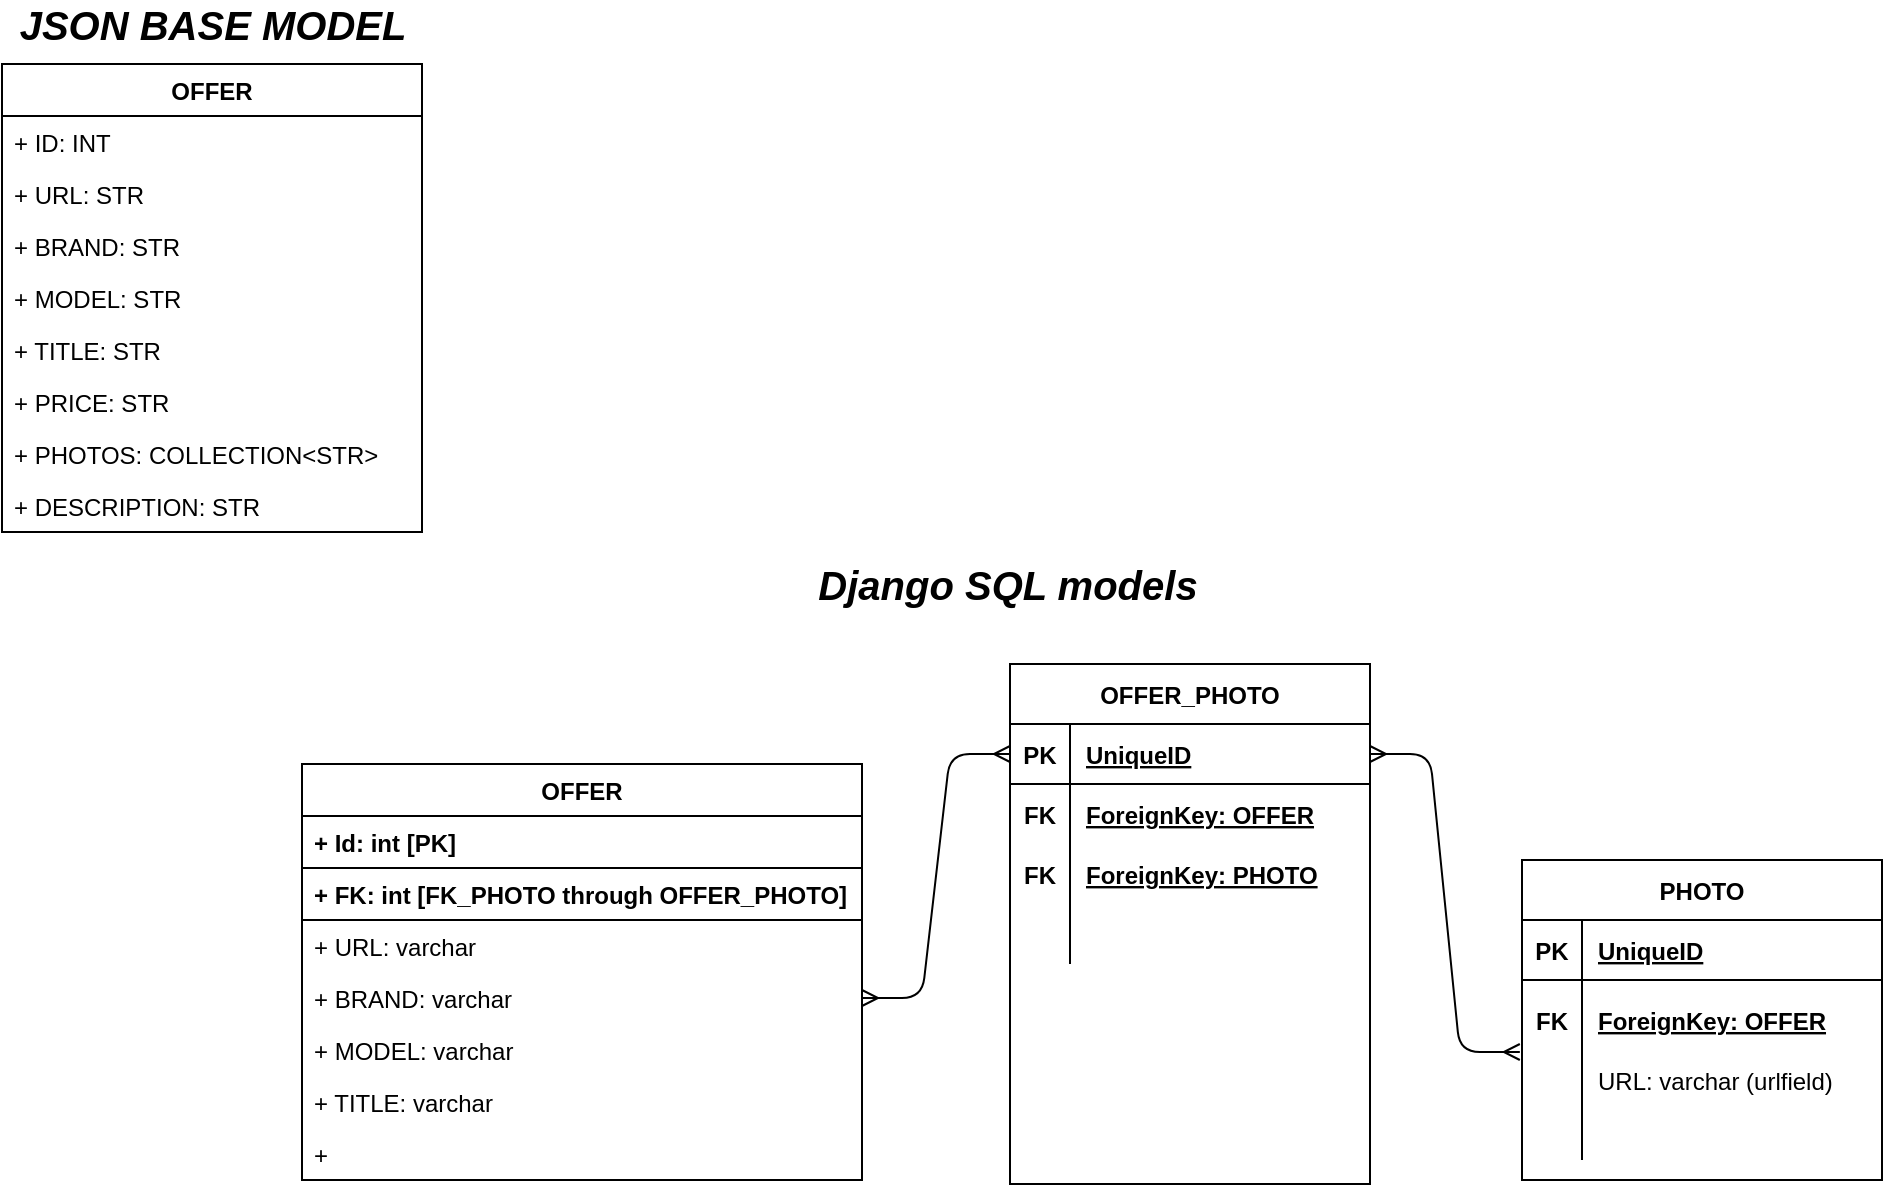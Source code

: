<mxfile version="14.1.4" type="github">
  <diagram id="26IhLPuL8zWspD4u7b_o" name="Page-1">
    <mxGraphModel dx="2249" dy="831" grid="1" gridSize="10" guides="1" tooltips="1" connect="1" arrows="1" fold="1" page="1" pageScale="1" pageWidth="827" pageHeight="1169" math="0" shadow="0">
      <root>
        <mxCell id="0" />
        <mxCell id="1" parent="0" />
        <mxCell id="PKhUflD0c0ka5kPyzg1w-19" value="OFFER" style="swimlane;fontStyle=1;childLayout=stackLayout;horizontal=1;startSize=26;fillColor=none;horizontalStack=0;resizeParent=1;resizeParentMax=0;resizeLast=0;collapsible=1;marginBottom=0;" parent="1" vertex="1">
          <mxGeometry x="-180" y="40" width="210" height="234" as="geometry" />
        </mxCell>
        <mxCell id="PKhUflD0c0ka5kPyzg1w-20" value="+ ID: INT" style="text;strokeColor=none;fillColor=none;align=left;verticalAlign=top;spacingLeft=4;spacingRight=4;overflow=hidden;rotatable=0;points=[[0,0.5],[1,0.5]];portConstraint=eastwest;" parent="PKhUflD0c0ka5kPyzg1w-19" vertex="1">
          <mxGeometry y="26" width="210" height="26" as="geometry" />
        </mxCell>
        <mxCell id="PKhUflD0c0ka5kPyzg1w-21" value="+ URL: STR" style="text;strokeColor=none;fillColor=none;align=left;verticalAlign=top;spacingLeft=4;spacingRight=4;overflow=hidden;rotatable=0;points=[[0,0.5],[1,0.5]];portConstraint=eastwest;" parent="PKhUflD0c0ka5kPyzg1w-19" vertex="1">
          <mxGeometry y="52" width="210" height="26" as="geometry" />
        </mxCell>
        <mxCell id="PKhUflD0c0ka5kPyzg1w-24" value="+ BRAND: STR&#xa;" style="text;strokeColor=none;fillColor=none;align=left;verticalAlign=top;spacingLeft=4;spacingRight=4;overflow=hidden;rotatable=0;points=[[0,0.5],[1,0.5]];portConstraint=eastwest;" parent="PKhUflD0c0ka5kPyzg1w-19" vertex="1">
          <mxGeometry y="78" width="210" height="26" as="geometry" />
        </mxCell>
        <mxCell id="PKhUflD0c0ka5kPyzg1w-22" value="+ MODEL: STR&#xa;" style="text;strokeColor=none;fillColor=none;align=left;verticalAlign=top;spacingLeft=4;spacingRight=4;overflow=hidden;rotatable=0;points=[[0,0.5],[1,0.5]];portConstraint=eastwest;" parent="PKhUflD0c0ka5kPyzg1w-19" vertex="1">
          <mxGeometry y="104" width="210" height="26" as="geometry" />
        </mxCell>
        <mxCell id="PKhUflD0c0ka5kPyzg1w-25" value="+ TITLE: STR&#xa;" style="text;strokeColor=none;fillColor=none;align=left;verticalAlign=top;spacingLeft=4;spacingRight=4;overflow=hidden;rotatable=0;points=[[0,0.5],[1,0.5]];portConstraint=eastwest;" parent="PKhUflD0c0ka5kPyzg1w-19" vertex="1">
          <mxGeometry y="130" width="210" height="26" as="geometry" />
        </mxCell>
        <mxCell id="PKhUflD0c0ka5kPyzg1w-26" value="+ PRICE: STR&#xa;" style="text;strokeColor=none;fillColor=none;align=left;verticalAlign=top;spacingLeft=4;spacingRight=4;overflow=hidden;rotatable=0;points=[[0,0.5],[1,0.5]];portConstraint=eastwest;" parent="PKhUflD0c0ka5kPyzg1w-19" vertex="1">
          <mxGeometry y="156" width="210" height="26" as="geometry" />
        </mxCell>
        <mxCell id="PKhUflD0c0ka5kPyzg1w-27" value="+ PHOTOS: COLLECTION&lt;STR&gt;&#xa;" style="text;strokeColor=none;fillColor=none;align=left;verticalAlign=top;spacingLeft=4;spacingRight=4;overflow=hidden;rotatable=0;points=[[0,0.5],[1,0.5]];portConstraint=eastwest;" parent="PKhUflD0c0ka5kPyzg1w-19" vertex="1">
          <mxGeometry y="182" width="210" height="26" as="geometry" />
        </mxCell>
        <mxCell id="PKhUflD0c0ka5kPyzg1w-28" value="+ DESCRIPTION: STR&#xa;" style="text;strokeColor=none;fillColor=none;align=left;verticalAlign=top;spacingLeft=4;spacingRight=4;overflow=hidden;rotatable=0;points=[[0,0.5],[1,0.5]];portConstraint=eastwest;" parent="PKhUflD0c0ka5kPyzg1w-19" vertex="1">
          <mxGeometry y="208" width="210" height="26" as="geometry" />
        </mxCell>
        <mxCell id="PKhUflD0c0ka5kPyzg1w-29" value="PHOTO" style="shape=table;startSize=30;container=1;collapsible=1;childLayout=tableLayout;fixedRows=1;rowLines=0;fontStyle=1;align=center;resizeLast=1;" parent="1" vertex="1">
          <mxGeometry x="580" y="438" width="180" height="160" as="geometry" />
        </mxCell>
        <mxCell id="PKhUflD0c0ka5kPyzg1w-30" value="" style="shape=partialRectangle;collapsible=0;dropTarget=0;pointerEvents=0;fillColor=none;top=0;left=0;bottom=1;right=0;points=[[0,0.5],[1,0.5]];portConstraint=eastwest;" parent="PKhUflD0c0ka5kPyzg1w-29" vertex="1">
          <mxGeometry y="30" width="180" height="30" as="geometry" />
        </mxCell>
        <mxCell id="PKhUflD0c0ka5kPyzg1w-31" value="PK" style="shape=partialRectangle;connectable=0;fillColor=none;top=0;left=0;bottom=0;right=0;fontStyle=1;overflow=hidden;" parent="PKhUflD0c0ka5kPyzg1w-30" vertex="1">
          <mxGeometry width="30" height="30" as="geometry" />
        </mxCell>
        <mxCell id="PKhUflD0c0ka5kPyzg1w-32" value="UniqueID" style="shape=partialRectangle;connectable=0;fillColor=none;top=0;left=0;bottom=0;right=0;align=left;spacingLeft=6;fontStyle=5;overflow=hidden;" parent="PKhUflD0c0ka5kPyzg1w-30" vertex="1">
          <mxGeometry x="30" width="150" height="30" as="geometry" />
        </mxCell>
        <mxCell id="PKhUflD0c0ka5kPyzg1w-33" value="" style="shape=partialRectangle;collapsible=0;dropTarget=0;pointerEvents=0;fillColor=none;top=0;left=0;bottom=0;right=0;points=[[0,0.5],[1,0.5]];portConstraint=eastwest;" parent="PKhUflD0c0ka5kPyzg1w-29" vertex="1">
          <mxGeometry y="60" width="180" height="30" as="geometry" />
        </mxCell>
        <mxCell id="PKhUflD0c0ka5kPyzg1w-34" value="" style="shape=partialRectangle;connectable=0;fillColor=none;top=0;left=0;bottom=0;right=0;editable=1;overflow=hidden;" parent="PKhUflD0c0ka5kPyzg1w-33" vertex="1">
          <mxGeometry width="30" height="30" as="geometry" />
        </mxCell>
        <mxCell id="PKhUflD0c0ka5kPyzg1w-35" value="" style="shape=partialRectangle;connectable=0;fillColor=none;top=0;left=0;bottom=0;right=0;align=left;spacingLeft=6;overflow=hidden;" parent="PKhUflD0c0ka5kPyzg1w-33" vertex="1">
          <mxGeometry x="30" width="150" height="30" as="geometry" />
        </mxCell>
        <mxCell id="PKhUflD0c0ka5kPyzg1w-36" value="" style="shape=partialRectangle;collapsible=0;dropTarget=0;pointerEvents=0;fillColor=none;top=0;left=0;bottom=0;right=0;points=[[0,0.5],[1,0.5]];portConstraint=eastwest;" parent="PKhUflD0c0ka5kPyzg1w-29" vertex="1">
          <mxGeometry y="90" width="180" height="30" as="geometry" />
        </mxCell>
        <mxCell id="PKhUflD0c0ka5kPyzg1w-37" value="" style="shape=partialRectangle;connectable=0;fillColor=none;top=0;left=0;bottom=0;right=0;editable=1;overflow=hidden;" parent="PKhUflD0c0ka5kPyzg1w-36" vertex="1">
          <mxGeometry width="30" height="30" as="geometry" />
        </mxCell>
        <mxCell id="PKhUflD0c0ka5kPyzg1w-38" value="" style="shape=partialRectangle;connectable=0;fillColor=none;top=0;left=0;bottom=0;right=0;align=left;spacingLeft=6;overflow=hidden;" parent="PKhUflD0c0ka5kPyzg1w-36" vertex="1">
          <mxGeometry x="30" width="150" height="30" as="geometry" />
        </mxCell>
        <mxCell id="PKhUflD0c0ka5kPyzg1w-39" value="" style="shape=partialRectangle;collapsible=0;dropTarget=0;pointerEvents=0;fillColor=none;top=0;left=0;bottom=0;right=0;points=[[0,0.5],[1,0.5]];portConstraint=eastwest;" parent="PKhUflD0c0ka5kPyzg1w-29" vertex="1">
          <mxGeometry y="120" width="180" height="30" as="geometry" />
        </mxCell>
        <mxCell id="PKhUflD0c0ka5kPyzg1w-40" value="" style="shape=partialRectangle;connectable=0;fillColor=none;top=0;left=0;bottom=0;right=0;editable=1;overflow=hidden;" parent="PKhUflD0c0ka5kPyzg1w-39" vertex="1">
          <mxGeometry width="30" height="30" as="geometry" />
        </mxCell>
        <mxCell id="PKhUflD0c0ka5kPyzg1w-41" value="" style="shape=partialRectangle;connectable=0;fillColor=none;top=0;left=0;bottom=0;right=0;align=left;spacingLeft=6;overflow=hidden;" parent="PKhUflD0c0ka5kPyzg1w-39" vertex="1">
          <mxGeometry x="30" width="150" height="30" as="geometry" />
        </mxCell>
        <mxCell id="PKhUflD0c0ka5kPyzg1w-55" value="OFFER_PHOTO" style="shape=table;startSize=30;container=1;collapsible=1;childLayout=tableLayout;fixedRows=1;rowLines=0;fontStyle=1;align=center;resizeLast=1;" parent="1" vertex="1">
          <mxGeometry x="324" y="340" width="180" height="260" as="geometry" />
        </mxCell>
        <mxCell id="PKhUflD0c0ka5kPyzg1w-56" value="" style="shape=partialRectangle;collapsible=0;dropTarget=0;pointerEvents=0;fillColor=none;top=0;left=0;bottom=1;right=0;points=[[0,0.5],[1,0.5]];portConstraint=eastwest;" parent="PKhUflD0c0ka5kPyzg1w-55" vertex="1">
          <mxGeometry y="30" width="180" height="30" as="geometry" />
        </mxCell>
        <mxCell id="PKhUflD0c0ka5kPyzg1w-57" value="PK" style="shape=partialRectangle;connectable=0;fillColor=none;top=0;left=0;bottom=0;right=0;fontStyle=1;overflow=hidden;" parent="PKhUflD0c0ka5kPyzg1w-56" vertex="1">
          <mxGeometry width="30" height="30" as="geometry" />
        </mxCell>
        <mxCell id="PKhUflD0c0ka5kPyzg1w-58" value="UniqueID" style="shape=partialRectangle;connectable=0;fillColor=none;top=0;left=0;bottom=0;right=0;align=left;spacingLeft=6;fontStyle=5;overflow=hidden;" parent="PKhUflD0c0ka5kPyzg1w-56" vertex="1">
          <mxGeometry x="30" width="150" height="30" as="geometry" />
        </mxCell>
        <mxCell id="PKhUflD0c0ka5kPyzg1w-62" value="" style="shape=partialRectangle;collapsible=0;dropTarget=0;pointerEvents=0;fillColor=none;top=0;left=0;bottom=0;right=0;points=[[0,0.5],[1,0.5]];portConstraint=eastwest;fontStyle=1" parent="PKhUflD0c0ka5kPyzg1w-55" vertex="1">
          <mxGeometry y="60" width="180" height="30" as="geometry" />
        </mxCell>
        <mxCell id="PKhUflD0c0ka5kPyzg1w-63" value="" style="shape=partialRectangle;connectable=0;fillColor=none;top=0;left=0;bottom=0;right=0;editable=1;overflow=hidden;" parent="PKhUflD0c0ka5kPyzg1w-62" vertex="1">
          <mxGeometry width="30" height="30" as="geometry" />
        </mxCell>
        <mxCell id="PKhUflD0c0ka5kPyzg1w-64" value="" style="shape=partialRectangle;connectable=0;fillColor=none;top=0;left=0;bottom=0;right=0;align=left;spacingLeft=6;overflow=hidden;" parent="PKhUflD0c0ka5kPyzg1w-62" vertex="1">
          <mxGeometry x="30" width="150" height="30" as="geometry" />
        </mxCell>
        <mxCell id="PKhUflD0c0ka5kPyzg1w-59" value="" style="shape=partialRectangle;collapsible=0;dropTarget=0;pointerEvents=0;fillColor=none;top=0;left=0;bottom=0;right=0;points=[[0,0.5],[1,0.5]];portConstraint=eastwest;" parent="PKhUflD0c0ka5kPyzg1w-55" vertex="1">
          <mxGeometry y="90" width="180" height="30" as="geometry" />
        </mxCell>
        <mxCell id="PKhUflD0c0ka5kPyzg1w-60" value="" style="shape=partialRectangle;connectable=0;fillColor=none;top=0;left=0;bottom=0;right=0;editable=1;overflow=hidden;" parent="PKhUflD0c0ka5kPyzg1w-59" vertex="1">
          <mxGeometry width="30" height="30" as="geometry" />
        </mxCell>
        <mxCell id="PKhUflD0c0ka5kPyzg1w-61" value="" style="shape=partialRectangle;connectable=0;fillColor=none;top=0;left=0;bottom=0;right=0;align=left;spacingLeft=6;overflow=hidden;" parent="PKhUflD0c0ka5kPyzg1w-59" vertex="1">
          <mxGeometry x="30" width="150" height="30" as="geometry" />
        </mxCell>
        <mxCell id="PKhUflD0c0ka5kPyzg1w-65" value="" style="shape=partialRectangle;collapsible=0;dropTarget=0;pointerEvents=0;fillColor=none;top=0;left=0;bottom=0;right=0;points=[[0,0.5],[1,0.5]];portConstraint=eastwest;" parent="PKhUflD0c0ka5kPyzg1w-55" vertex="1">
          <mxGeometry y="120" width="180" height="30" as="geometry" />
        </mxCell>
        <mxCell id="PKhUflD0c0ka5kPyzg1w-66" value="" style="shape=partialRectangle;connectable=0;fillColor=none;top=0;left=0;bottom=0;right=0;editable=1;overflow=hidden;" parent="PKhUflD0c0ka5kPyzg1w-65" vertex="1">
          <mxGeometry width="30" height="30" as="geometry" />
        </mxCell>
        <mxCell id="PKhUflD0c0ka5kPyzg1w-67" value="" style="shape=partialRectangle;connectable=0;fillColor=none;top=0;left=0;bottom=0;right=0;align=left;spacingLeft=6;overflow=hidden;" parent="PKhUflD0c0ka5kPyzg1w-65" vertex="1">
          <mxGeometry x="30" width="150" height="30" as="geometry" />
        </mxCell>
        <mxCell id="PKhUflD0c0ka5kPyzg1w-68" value="OFFER" style="swimlane;fontStyle=1;align=center;verticalAlign=top;childLayout=stackLayout;horizontal=1;startSize=26;horizontalStack=0;resizeParent=1;resizeParentMax=0;resizeLast=0;collapsible=1;marginBottom=0;" parent="1" vertex="1">
          <mxGeometry x="-30" y="390" width="280" height="208" as="geometry" />
        </mxCell>
        <mxCell id="PKhUflD0c0ka5kPyzg1w-69" value="+ Id: int [PK]" style="text;align=left;verticalAlign=top;spacingLeft=4;spacingRight=4;overflow=hidden;rotatable=0;points=[[0,0.5],[1,0.5]];portConstraint=eastwest;strokeColor=#000000;strokeWidth=1;fontStyle=1" parent="PKhUflD0c0ka5kPyzg1w-68" vertex="1">
          <mxGeometry y="26" width="280" height="26" as="geometry" />
        </mxCell>
        <mxCell id="PKhUflD0c0ka5kPyzg1w-75" value="+ FK: int [FK_PHOTO through OFFER_PHOTO]" style="text;align=left;verticalAlign=top;spacingLeft=4;spacingRight=4;overflow=hidden;rotatable=0;points=[[0,0.5],[1,0.5]];portConstraint=eastwest;strokeColor=#000000;strokeWidth=1;fontStyle=1" parent="PKhUflD0c0ka5kPyzg1w-68" vertex="1">
          <mxGeometry y="52" width="280" height="26" as="geometry" />
        </mxCell>
        <mxCell id="PKhUflD0c0ka5kPyzg1w-70" value="+ URL: varchar" style="text;strokeColor=none;fillColor=none;align=left;verticalAlign=top;spacingLeft=4;spacingRight=4;overflow=hidden;rotatable=0;points=[[0,0.5],[1,0.5]];portConstraint=eastwest;" parent="PKhUflD0c0ka5kPyzg1w-68" vertex="1">
          <mxGeometry y="78" width="280" height="26" as="geometry" />
        </mxCell>
        <mxCell id="PKhUflD0c0ka5kPyzg1w-71" value="+ BRAND: varchar&#xa;" style="text;strokeColor=none;fillColor=none;align=left;verticalAlign=top;spacingLeft=4;spacingRight=4;overflow=hidden;rotatable=0;points=[[0,0.5],[1,0.5]];portConstraint=eastwest;" parent="PKhUflD0c0ka5kPyzg1w-68" vertex="1">
          <mxGeometry y="104" width="280" height="26" as="geometry" />
        </mxCell>
        <mxCell id="PKhUflD0c0ka5kPyzg1w-72" value="+ MODEL: varchar&#xa;" style="text;strokeColor=none;fillColor=none;align=left;verticalAlign=top;spacingLeft=4;spacingRight=4;overflow=hidden;rotatable=0;points=[[0,0.5],[1,0.5]];portConstraint=eastwest;" parent="PKhUflD0c0ka5kPyzg1w-68" vertex="1">
          <mxGeometry y="130" width="280" height="26" as="geometry" />
        </mxCell>
        <mxCell id="PKhUflD0c0ka5kPyzg1w-73" value="+ TITLE: varchar&#xa;" style="text;strokeColor=none;fillColor=none;align=left;verticalAlign=top;spacingLeft=4;spacingRight=4;overflow=hidden;rotatable=0;points=[[0,0.5],[1,0.5]];portConstraint=eastwest;" parent="PKhUflD0c0ka5kPyzg1w-68" vertex="1">
          <mxGeometry y="156" width="280" height="26" as="geometry" />
        </mxCell>
        <mxCell id="PKhUflD0c0ka5kPyzg1w-74" value="+ &#xa;" style="text;strokeColor=none;fillColor=none;align=left;verticalAlign=top;spacingLeft=4;spacingRight=4;overflow=hidden;rotatable=0;points=[[0,0.5],[1,0.5]];portConstraint=eastwest;" parent="PKhUflD0c0ka5kPyzg1w-68" vertex="1">
          <mxGeometry y="182" width="280" height="26" as="geometry" />
        </mxCell>
        <mxCell id="tRsGZiYmYjGswDwuG3CM-1" value="" style="edgeStyle=entityRelationEdgeStyle;fontSize=12;html=1;endArrow=ERmany;startArrow=ERmany;exitX=1;exitY=0.5;exitDx=0;exitDy=0;entryX=0;entryY=0.5;entryDx=0;entryDy=0;" edge="1" parent="1" source="PKhUflD0c0ka5kPyzg1w-71" target="PKhUflD0c0ka5kPyzg1w-56">
          <mxGeometry width="100" height="100" relative="1" as="geometry">
            <mxPoint x="320" y="480" as="sourcePoint" />
            <mxPoint x="420" y="380" as="targetPoint" />
          </mxGeometry>
        </mxCell>
        <mxCell id="tRsGZiYmYjGswDwuG3CM-2" value="" style="edgeStyle=entityRelationEdgeStyle;fontSize=12;html=1;endArrow=ERmany;startArrow=ERmany;entryX=1;entryY=0.5;entryDx=0;entryDy=0;exitX=-0.006;exitY=0.2;exitDx=0;exitDy=0;exitPerimeter=0;" edge="1" parent="1" source="PKhUflD0c0ka5kPyzg1w-36" target="PKhUflD0c0ka5kPyzg1w-56">
          <mxGeometry width="100" height="100" relative="1" as="geometry">
            <mxPoint x="320" y="460" as="sourcePoint" />
            <mxPoint x="420" y="360" as="targetPoint" />
          </mxGeometry>
        </mxCell>
        <mxCell id="tRsGZiYmYjGswDwuG3CM-3" value="FK" style="shape=partialRectangle;connectable=0;fillColor=none;top=0;left=0;bottom=0;right=0;fontStyle=1;overflow=hidden;labelBorderColor=none;" vertex="1" parent="1">
          <mxGeometry x="324" y="400" width="30" height="30" as="geometry" />
        </mxCell>
        <mxCell id="tRsGZiYmYjGswDwuG3CM-7" value="ForeignKey: OFFER" style="shape=partialRectangle;connectable=0;fillColor=none;top=0;left=0;bottom=0;right=0;align=left;spacingLeft=6;fontStyle=5;overflow=hidden;labelBorderColor=none;" vertex="1" parent="1">
          <mxGeometry x="354" y="400" width="150" height="30" as="geometry" />
        </mxCell>
        <mxCell id="tRsGZiYmYjGswDwuG3CM-8" value="FK" style="shape=partialRectangle;connectable=0;fillColor=none;top=0;left=0;bottom=0;right=0;fontStyle=1;overflow=hidden;labelBorderColor=none;" vertex="1" parent="1">
          <mxGeometry x="324" y="430" width="30" height="30" as="geometry" />
        </mxCell>
        <mxCell id="tRsGZiYmYjGswDwuG3CM-9" value="ForeignKey: PHOTO" style="shape=partialRectangle;connectable=0;fillColor=none;top=0;left=0;bottom=0;right=0;align=left;spacingLeft=6;fontStyle=5;overflow=hidden;labelBorderColor=none;" vertex="1" parent="1">
          <mxGeometry x="354" y="430" width="150" height="30" as="geometry" />
        </mxCell>
        <mxCell id="tRsGZiYmYjGswDwuG3CM-10" value="FK" style="shape=partialRectangle;connectable=0;fillColor=none;top=0;left=0;bottom=0;right=0;fontStyle=1;overflow=hidden;labelBorderColor=none;" vertex="1" parent="1">
          <mxGeometry x="580" y="503" width="30" height="30" as="geometry" />
        </mxCell>
        <mxCell id="tRsGZiYmYjGswDwuG3CM-11" value="ForeignKey: OFFER" style="shape=partialRectangle;connectable=0;fillColor=none;top=0;left=0;bottom=0;right=0;align=left;spacingLeft=6;fontStyle=5;overflow=hidden;labelBorderColor=none;" vertex="1" parent="1">
          <mxGeometry x="610" y="503" width="150" height="30" as="geometry" />
        </mxCell>
        <mxCell id="tRsGZiYmYjGswDwuG3CM-12" value="URL: varchar (urlfield)" style="shape=partialRectangle;connectable=0;fillColor=none;top=0;left=0;bottom=0;right=0;align=left;spacingLeft=6;overflow=hidden;" vertex="1" parent="1">
          <mxGeometry x="610" y="533" width="150" height="30" as="geometry" />
        </mxCell>
        <mxCell id="tRsGZiYmYjGswDwuG3CM-13" value="&lt;font style=&quot;font-size: 20px&quot;&gt;&lt;i&gt;&lt;b&gt;JSON BASE MODEL&lt;br&gt;&lt;/b&gt;&lt;/i&gt;&lt;/font&gt;" style="text;html=1;align=center;verticalAlign=middle;resizable=0;points=[];autosize=1;" vertex="1" parent="1">
          <mxGeometry x="-180" y="10" width="210" height="20" as="geometry" />
        </mxCell>
        <mxCell id="tRsGZiYmYjGswDwuG3CM-14" value="&lt;i&gt;&lt;b&gt;Django SQL models&lt;/b&gt;&lt;/i&gt;" style="text;html=1;strokeColor=none;fillColor=none;align=center;verticalAlign=middle;whiteSpace=wrap;rounded=0;fontSize=20;" vertex="1" parent="1">
          <mxGeometry x="200" y="290" width="246" height="20" as="geometry" />
        </mxCell>
      </root>
    </mxGraphModel>
  </diagram>
</mxfile>
